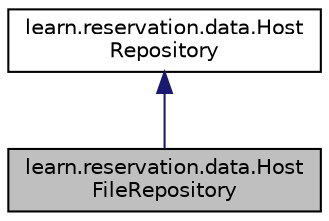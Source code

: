 digraph "learn.reservation.data.HostFileRepository"
{
 // LATEX_PDF_SIZE
  edge [fontname="Helvetica",fontsize="10",labelfontname="Helvetica",labelfontsize="10"];
  node [fontname="Helvetica",fontsize="10",shape=record];
  Node1 [label="learn.reservation.data.Host\lFileRepository",height=0.2,width=0.4,color="black", fillcolor="grey75", style="filled", fontcolor="black",tooltip=" "];
  Node2 -> Node1 [dir="back",color="midnightblue",fontsize="10",style="solid"];
  Node2 [label="learn.reservation.data.Host\lRepository",height=0.2,width=0.4,color="black", fillcolor="white", style="filled",URL="$interfacelearn_1_1reservation_1_1data_1_1_host_repository.html",tooltip=" "];
}
